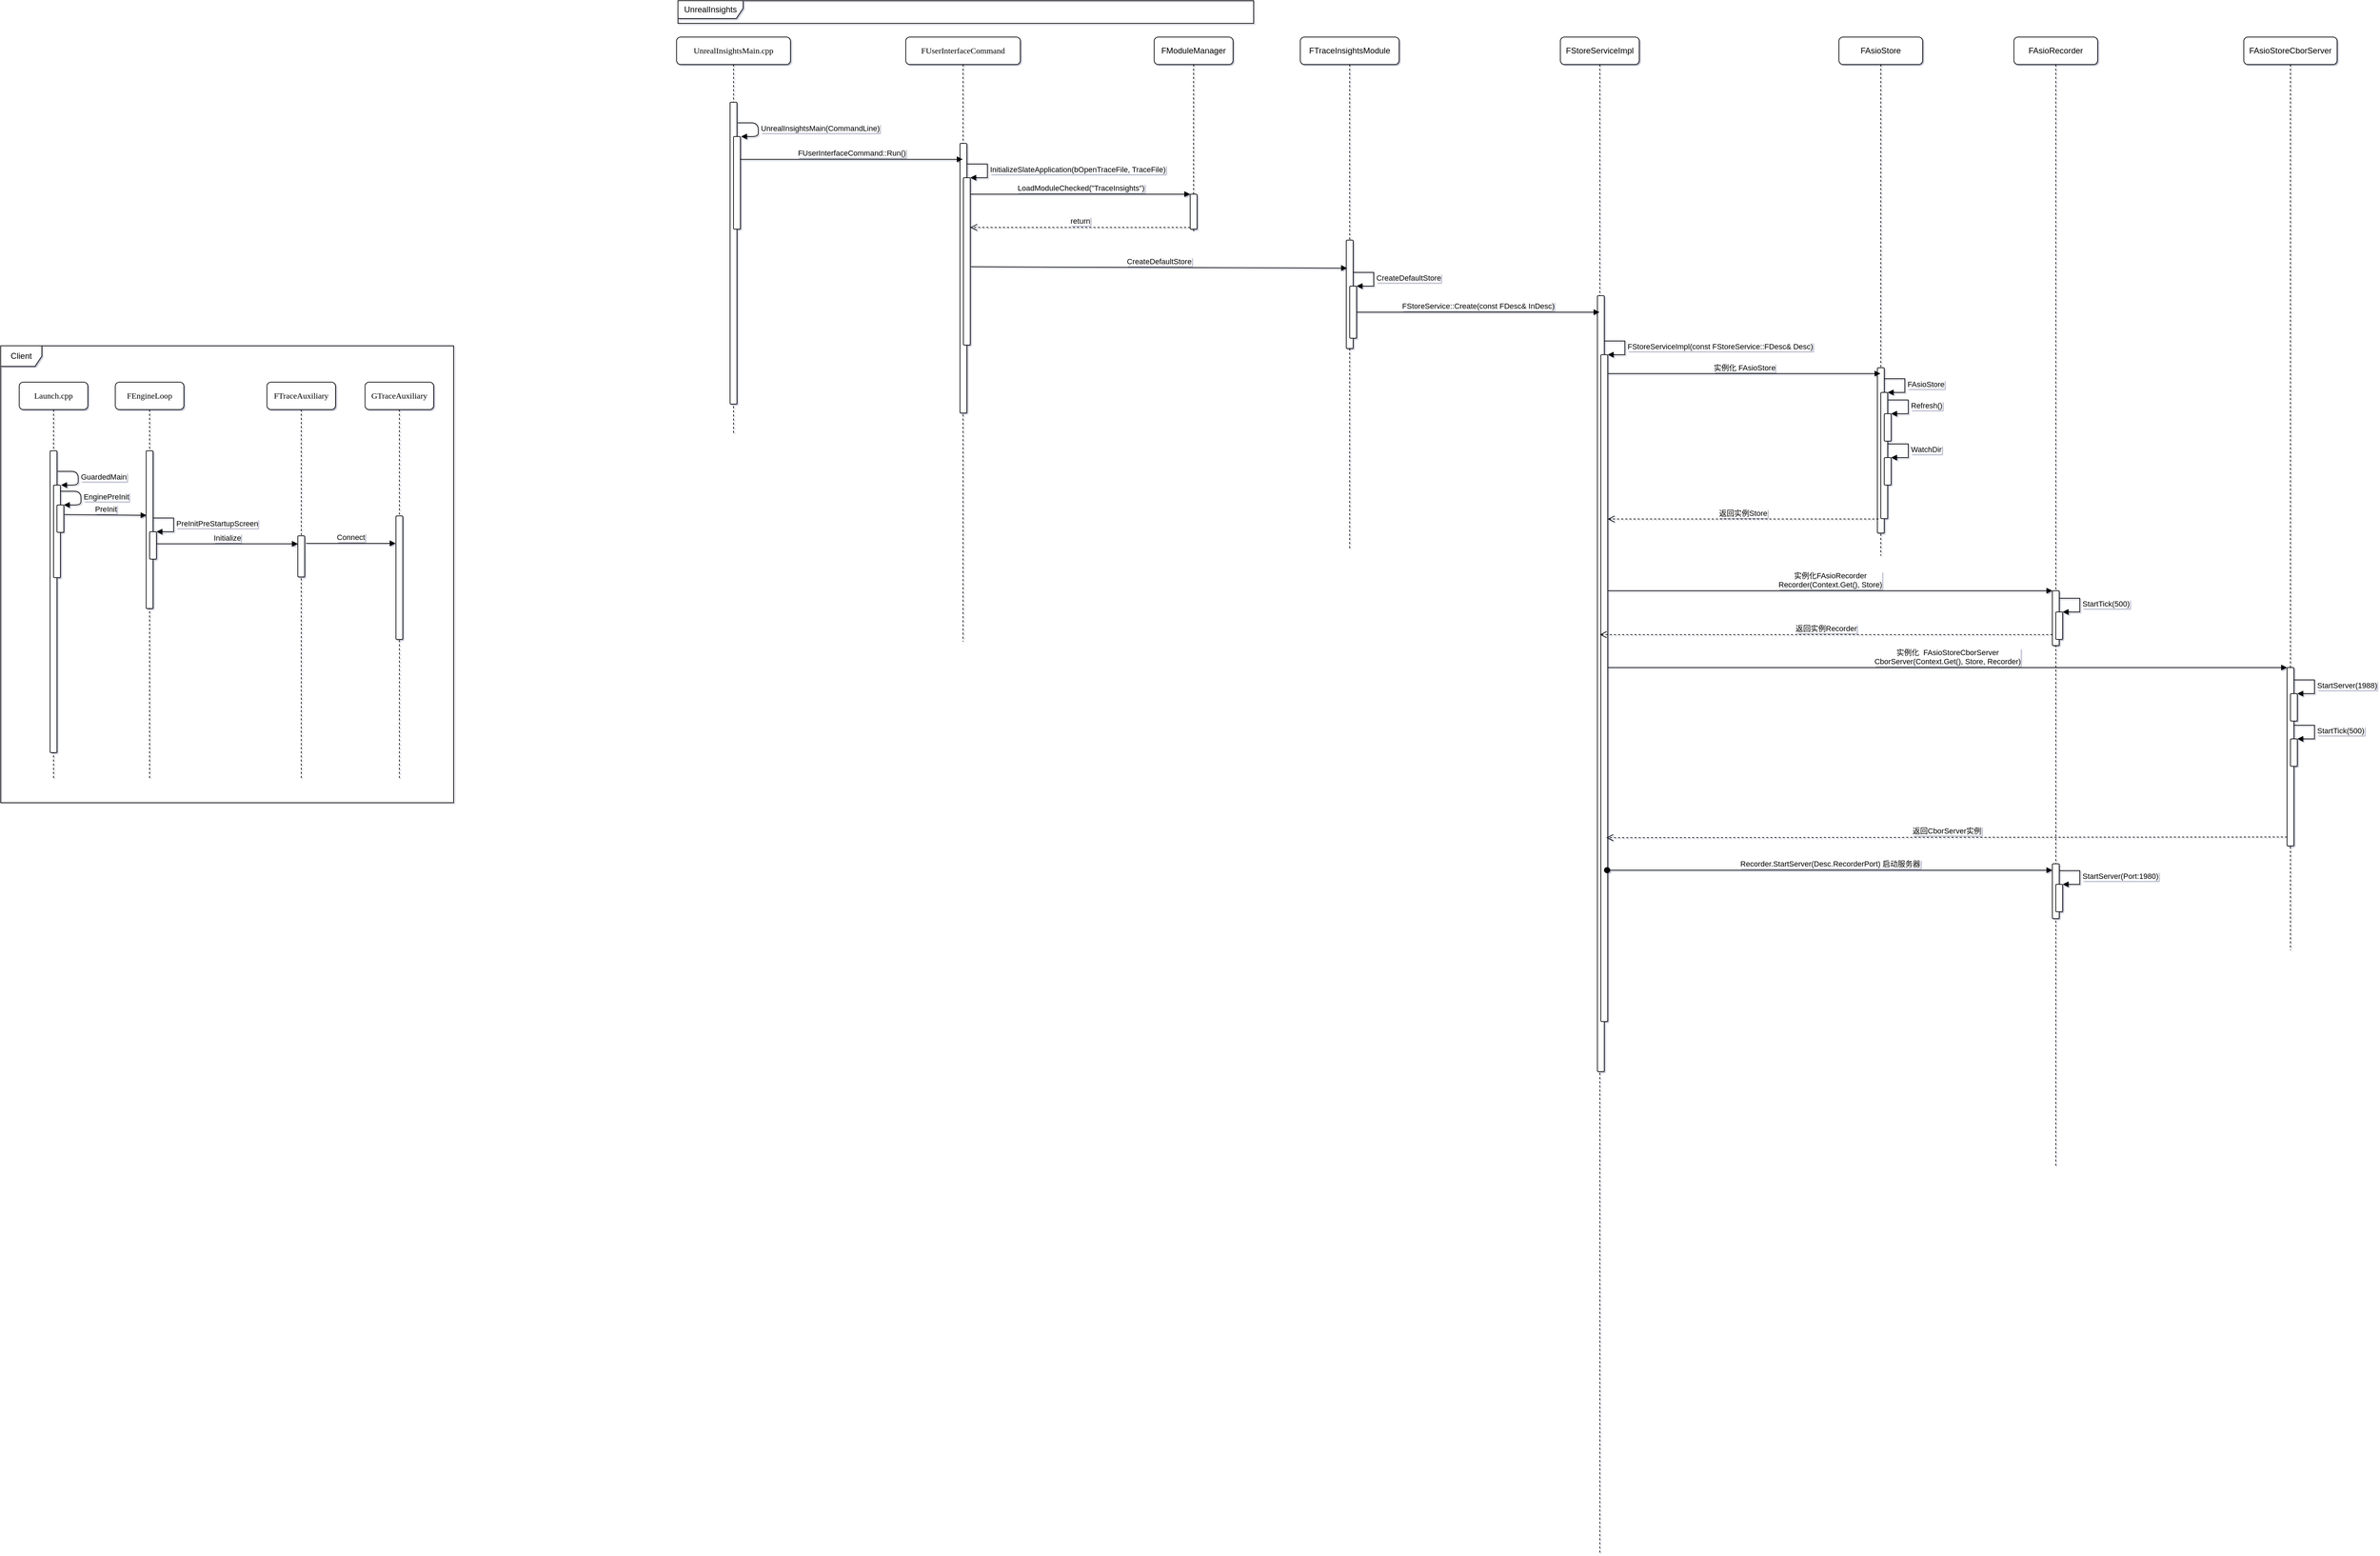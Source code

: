<mxfile version="14.6.13" type="device"><diagram name="Page-1" id="13e1069c-82ec-6db2-03f1-153e76fe0fe0"><mxGraphModel dx="2583" dy="2292" grid="0" gridSize="10" guides="1" tooltips="1" connect="1" arrows="1" fold="1" page="0" pageScale="1" pageWidth="1100" pageHeight="850" background="#FFFFFF" math="0" shadow="1"><root><mxCell id="0"/><mxCell id="1" parent="0"/><mxCell id="AoDnYQmJpQYlI27t1Mp_-46" value="UnrealInsights" style="shape=umlFrame;whiteSpace=wrap;html=1;rounded=1;width=95;height=26;" vertex="1" parent="1"><mxGeometry x="1060" y="-476" width="839" height="33" as="geometry"/></mxCell><mxCell id="7baba1c4bc27f4b0-2" value="FEngineLoop" style="shape=umlLifeline;perimeter=lifelinePerimeter;whiteSpace=wrap;html=1;container=1;collapsible=0;recursiveResize=0;outlineConnect=0;shadow=0;comic=0;labelBackgroundColor=none;strokeWidth=1;fontFamily=Verdana;fontSize=12;align=center;rounded=1;" parent="1" vertex="1"><mxGeometry x="240" y="80" width="100" height="580" as="geometry"/></mxCell><mxCell id="7baba1c4bc27f4b0-10" value="" style="html=1;points=[];perimeter=orthogonalPerimeter;shadow=0;comic=0;labelBackgroundColor=none;strokeWidth=1;fontFamily=Verdana;fontSize=12;align=center;rounded=1;" parent="7baba1c4bc27f4b0-2" vertex="1"><mxGeometry x="45" y="100" width="10" height="230" as="geometry"/></mxCell><mxCell id="AoDnYQmJpQYlI27t1Mp_-21" value="" style="html=1;points=[];perimeter=orthogonalPerimeter;rounded=1;" vertex="1" parent="7baba1c4bc27f4b0-2"><mxGeometry x="50" y="218" width="10" height="40" as="geometry"/></mxCell><mxCell id="AoDnYQmJpQYlI27t1Mp_-22" value="PreInitPreStartupScreen" style="edgeStyle=orthogonalEdgeStyle;html=1;align=left;spacingLeft=2;endArrow=block;rounded=0;entryX=1;entryY=0;" edge="1" target="AoDnYQmJpQYlI27t1Mp_-21" parent="7baba1c4bc27f4b0-2"><mxGeometry relative="1" as="geometry"><mxPoint x="55" y="198" as="sourcePoint"/><Array as="points"><mxPoint x="85" y="198"/></Array></mxGeometry></mxCell><mxCell id="7baba1c4bc27f4b0-3" value="FTraceAuxiliary" style="shape=umlLifeline;perimeter=lifelinePerimeter;whiteSpace=wrap;html=1;container=1;collapsible=0;recursiveResize=0;outlineConnect=0;shadow=0;comic=0;labelBackgroundColor=none;strokeWidth=1;fontFamily=Verdana;fontSize=12;align=center;rounded=1;" parent="1" vertex="1"><mxGeometry x="461" y="80" width="100" height="580" as="geometry"/></mxCell><mxCell id="7baba1c4bc27f4b0-13" value="" style="html=1;points=[];perimeter=orthogonalPerimeter;shadow=0;comic=0;labelBackgroundColor=none;strokeWidth=1;fontFamily=Verdana;fontSize=12;align=center;rounded=1;" parent="7baba1c4bc27f4b0-3" vertex="1"><mxGeometry x="45" y="224" width="10" height="60" as="geometry"/></mxCell><mxCell id="7baba1c4bc27f4b0-4" value="GTraceAuxiliary" style="shape=umlLifeline;perimeter=lifelinePerimeter;whiteSpace=wrap;html=1;container=1;collapsible=0;recursiveResize=0;outlineConnect=0;shadow=0;comic=0;labelBackgroundColor=none;strokeWidth=1;fontFamily=Verdana;fontSize=12;align=center;rounded=1;" parent="1" vertex="1"><mxGeometry x="604" y="80" width="100" height="580" as="geometry"/></mxCell><mxCell id="7baba1c4bc27f4b0-8" value="Launch.cpp" style="shape=umlLifeline;perimeter=lifelinePerimeter;whiteSpace=wrap;html=1;container=1;collapsible=0;recursiveResize=0;outlineConnect=0;shadow=0;comic=0;labelBackgroundColor=none;strokeWidth=1;fontFamily=Verdana;fontSize=12;align=center;rounded=1;" parent="1" vertex="1"><mxGeometry x="100" y="80" width="100" height="580" as="geometry"/></mxCell><mxCell id="7baba1c4bc27f4b0-9" value="" style="html=1;points=[];perimeter=orthogonalPerimeter;shadow=0;comic=0;labelBackgroundColor=none;strokeWidth=1;fontFamily=Verdana;fontSize=12;align=center;rounded=1;" parent="7baba1c4bc27f4b0-8" vertex="1"><mxGeometry x="45" y="100" width="10" height="440" as="geometry"/></mxCell><mxCell id="AoDnYQmJpQYlI27t1Mp_-5" value="" style="html=1;points=[];perimeter=orthogonalPerimeter;rounded=1;" vertex="1" parent="7baba1c4bc27f4b0-8"><mxGeometry x="50" y="150" width="10" height="135" as="geometry"/></mxCell><mxCell id="AoDnYQmJpQYlI27t1Mp_-6" value="GuardedMain" style="edgeStyle=orthogonalEdgeStyle;html=1;align=left;spacingLeft=2;endArrow=block;entryX=1;entryY=0;" edge="1" parent="7baba1c4bc27f4b0-8"><mxGeometry relative="1" as="geometry"><mxPoint x="56" y="130" as="sourcePoint"/><Array as="points"><mxPoint x="86" y="130"/></Array><mxPoint x="61" y="150" as="targetPoint"/></mxGeometry></mxCell><mxCell id="AoDnYQmJpQYlI27t1Mp_-16" value="EnginePreInit" style="edgeStyle=orthogonalEdgeStyle;html=1;align=left;spacingLeft=2;endArrow=block;entryX=1;entryY=0;" edge="1" parent="7baba1c4bc27f4b0-8"><mxGeometry relative="1" as="geometry"><mxPoint x="60" y="159" as="sourcePoint"/><Array as="points"><mxPoint x="90" y="159"/></Array><mxPoint x="65" y="179" as="targetPoint"/></mxGeometry></mxCell><mxCell id="AoDnYQmJpQYlI27t1Mp_-17" value="" style="html=1;points=[];perimeter=orthogonalPerimeter;rounded=1;" vertex="1" parent="7baba1c4bc27f4b0-8"><mxGeometry x="55" y="179" width="10" height="40" as="geometry"/></mxCell><mxCell id="AoDnYQmJpQYlI27t1Mp_-23" value="PreInit" style="html=1;verticalAlign=bottom;endArrow=block;entryX=0.053;entryY=0.396;entryDx=0;entryDy=0;entryPerimeter=0;" edge="1" parent="7baba1c4bc27f4b0-8"><mxGeometry width="80" relative="1" as="geometry"><mxPoint x="66" y="193" as="sourcePoint"/><mxPoint x="185.53" y="194.08" as="targetPoint"/></mxGeometry></mxCell><mxCell id="7baba1c4bc27f4b0-16" value="" style="html=1;points=[];perimeter=orthogonalPerimeter;shadow=0;comic=0;labelBackgroundColor=none;strokeWidth=1;fontFamily=Verdana;fontSize=12;align=center;rounded=1;" parent="1" vertex="1"><mxGeometry x="649" y="275" width="10" height="180" as="geometry"/></mxCell><mxCell id="AoDnYQmJpQYlI27t1Mp_-26" value="Initialize" style="html=1;verticalAlign=bottom;endArrow=block;exitX=0.993;exitY=0.441;exitDx=0;exitDy=0;exitPerimeter=0;" edge="1" parent="1" source="AoDnYQmJpQYlI27t1Mp_-21" target="7baba1c4bc27f4b0-13"><mxGeometry width="80" relative="1" as="geometry"><mxPoint x="348" y="317" as="sourcePoint"/><mxPoint x="378" y="316" as="targetPoint"/></mxGeometry></mxCell><mxCell id="AoDnYQmJpQYlI27t1Mp_-27" value="Connect" style="html=1;verticalAlign=bottom;endArrow=block;entryX=-0.046;entryY=0.222;entryDx=0;entryDy=0;entryPerimeter=0;" edge="1" parent="1" target="7baba1c4bc27f4b0-16"><mxGeometry width="80" relative="1" as="geometry"><mxPoint x="518" y="315" as="sourcePoint"/><mxPoint x="697" y="315" as="targetPoint"/></mxGeometry></mxCell><mxCell id="AoDnYQmJpQYlI27t1Mp_-28" value="Client" style="shape=umlFrame;whiteSpace=wrap;html=1;rounded=1;" vertex="1" parent="1"><mxGeometry x="73" y="27" width="660" height="666" as="geometry"/></mxCell><mxCell id="AoDnYQmJpQYlI27t1Mp_-29" value="FUserInterfaceCommand" style="shape=umlLifeline;perimeter=lifelinePerimeter;whiteSpace=wrap;html=1;container=1;collapsible=0;recursiveResize=0;outlineConnect=0;shadow=0;comic=0;labelBackgroundColor=none;strokeWidth=1;fontFamily=Verdana;fontSize=12;align=center;rounded=1;" vertex="1" parent="1"><mxGeometry x="1392" y="-423" width="167" height="881" as="geometry"/></mxCell><mxCell id="AoDnYQmJpQYlI27t1Mp_-30" value="" style="html=1;points=[];perimeter=orthogonalPerimeter;shadow=0;comic=0;labelBackgroundColor=none;strokeWidth=1;fontFamily=Verdana;fontSize=12;align=center;rounded=1;" vertex="1" parent="AoDnYQmJpQYlI27t1Mp_-29"><mxGeometry x="79" y="155" width="10" height="393" as="geometry"/></mxCell><mxCell id="AoDnYQmJpQYlI27t1Mp_-56" value="" style="html=1;points=[];perimeter=orthogonalPerimeter;rounded=1;" vertex="1" parent="AoDnYQmJpQYlI27t1Mp_-29"><mxGeometry x="84" y="205" width="10" height="244" as="geometry"/></mxCell><mxCell id="AoDnYQmJpQYlI27t1Mp_-57" value="InitializeSlateApplication(bOpenTraceFile, TraceFile)" style="edgeStyle=orthogonalEdgeStyle;html=1;align=left;spacingLeft=2;endArrow=block;rounded=0;entryX=1;entryY=0;" edge="1" target="AoDnYQmJpQYlI27t1Mp_-56" parent="AoDnYQmJpQYlI27t1Mp_-29"><mxGeometry relative="1" as="geometry"><mxPoint x="89" y="185" as="sourcePoint"/><Array as="points"><mxPoint x="119" y="185"/></Array></mxGeometry></mxCell><mxCell id="AoDnYQmJpQYlI27t1Mp_-36" value="UnrealInsightsMain.cpp" style="shape=umlLifeline;perimeter=lifelinePerimeter;whiteSpace=wrap;html=1;container=1;collapsible=0;recursiveResize=0;outlineConnect=0;shadow=0;comic=0;labelBackgroundColor=none;strokeWidth=1;fontFamily=Verdana;fontSize=12;align=center;rounded=1;" vertex="1" parent="1"><mxGeometry x="1058" y="-423" width="166" height="580" as="geometry"/></mxCell><mxCell id="AoDnYQmJpQYlI27t1Mp_-37" value="" style="html=1;points=[];perimeter=orthogonalPerimeter;shadow=0;comic=0;labelBackgroundColor=none;strokeWidth=1;fontFamily=Verdana;fontSize=12;align=center;rounded=1;" vertex="1" parent="AoDnYQmJpQYlI27t1Mp_-36"><mxGeometry x="78" y="95" width="10" height="440" as="geometry"/></mxCell><mxCell id="AoDnYQmJpQYlI27t1Mp_-38" value="" style="html=1;points=[];perimeter=orthogonalPerimeter;rounded=1;" vertex="1" parent="AoDnYQmJpQYlI27t1Mp_-36"><mxGeometry x="83" y="145" width="10" height="135" as="geometry"/></mxCell><mxCell id="AoDnYQmJpQYlI27t1Mp_-39" value="UnrealInsightsMain(CommandLine)" style="edgeStyle=orthogonalEdgeStyle;html=1;align=left;spacingLeft=2;endArrow=block;entryX=1;entryY=0;" edge="1" parent="AoDnYQmJpQYlI27t1Mp_-36"><mxGeometry relative="1" as="geometry"><mxPoint x="89" y="125" as="sourcePoint"/><Array as="points"><mxPoint x="119" y="125"/></Array><mxPoint x="94" y="145" as="targetPoint"/></mxGeometry></mxCell><mxCell id="AoDnYQmJpQYlI27t1Mp_-47" value="FUserInterfaceCommand::Run()" style="html=1;verticalAlign=bottom;endArrow=block;exitX=0.933;exitY=0.246;exitDx=0;exitDy=0;exitPerimeter=0;" edge="1" parent="1" source="AoDnYQmJpQYlI27t1Mp_-38" target="AoDnYQmJpQYlI27t1Mp_-29"><mxGeometry width="80" relative="1" as="geometry"><mxPoint x="1165" y="-244" as="sourcePoint"/><mxPoint x="1421" y="-228" as="targetPoint"/></mxGeometry></mxCell><mxCell id="AoDnYQmJpQYlI27t1Mp_-50" value="FModuleManager" style="shape=umlLifeline;perimeter=lifelinePerimeter;whiteSpace=wrap;html=1;container=1;collapsible=0;recursiveResize=0;outlineConnect=0;rounded=1;" vertex="1" parent="1"><mxGeometry x="1754" y="-423" width="115" height="286" as="geometry"/></mxCell><mxCell id="AoDnYQmJpQYlI27t1Mp_-53" value="" style="html=1;points=[];perimeter=orthogonalPerimeter;rounded=1;" vertex="1" parent="AoDnYQmJpQYlI27t1Mp_-50"><mxGeometry x="52.5" y="229" width="10" height="51" as="geometry"/></mxCell><mxCell id="AoDnYQmJpQYlI27t1Mp_-54" value="LoadModuleChecked(&quot;TraceInsights&quot;)" style="html=1;verticalAlign=bottom;endArrow=block;entryX=0;entryY=0;" edge="1" target="AoDnYQmJpQYlI27t1Mp_-53" parent="1"><mxGeometry relative="1" as="geometry"><mxPoint x="1486" y="-194" as="sourcePoint"/></mxGeometry></mxCell><mxCell id="AoDnYQmJpQYlI27t1Mp_-55" value="return" style="html=1;verticalAlign=bottom;endArrow=open;dashed=1;endSize=8;exitX=0;exitY=0.95;" edge="1" source="AoDnYQmJpQYlI27t1Mp_-53" parent="1" target="AoDnYQmJpQYlI27t1Mp_-56"><mxGeometry relative="1" as="geometry"><mxPoint x="1565" y="-123" as="targetPoint"/></mxGeometry></mxCell><mxCell id="AoDnYQmJpQYlI27t1Mp_-58" value="FTraceInsightsModule" style="shape=umlLifeline;perimeter=lifelinePerimeter;whiteSpace=wrap;html=1;container=1;collapsible=0;recursiveResize=0;outlineConnect=0;rounded=1;" vertex="1" parent="1"><mxGeometry x="1967" y="-423" width="144" height="745" as="geometry"/></mxCell><mxCell id="AoDnYQmJpQYlI27t1Mp_-59" value="" style="html=1;points=[];perimeter=orthogonalPerimeter;rounded=1;" vertex="1" parent="AoDnYQmJpQYlI27t1Mp_-58"><mxGeometry x="67" y="296" width="10" height="158" as="geometry"/></mxCell><mxCell id="AoDnYQmJpQYlI27t1Mp_-61" value="" style="html=1;points=[];perimeter=orthogonalPerimeter;rounded=1;" vertex="1" parent="AoDnYQmJpQYlI27t1Mp_-58"><mxGeometry x="72" y="363" width="10" height="76" as="geometry"/></mxCell><mxCell id="AoDnYQmJpQYlI27t1Mp_-62" value="CreateDefaultStore" style="edgeStyle=orthogonalEdgeStyle;html=1;align=left;spacingLeft=2;endArrow=block;rounded=0;entryX=1;entryY=0;" edge="1" target="AoDnYQmJpQYlI27t1Mp_-61" parent="AoDnYQmJpQYlI27t1Mp_-58"><mxGeometry relative="1" as="geometry"><mxPoint x="77" y="343" as="sourcePoint"/><Array as="points"><mxPoint x="107" y="343"/></Array></mxGeometry></mxCell><mxCell id="AoDnYQmJpQYlI27t1Mp_-60" value="CreateDefaultStore" style="html=1;verticalAlign=bottom;endArrow=block;entryX=0.1;entryY=0.258;entryDx=0;entryDy=0;entryPerimeter=0;exitX=1.1;exitY=0.532;exitDx=0;exitDy=0;exitPerimeter=0;" edge="1" parent="1" source="AoDnYQmJpQYlI27t1Mp_-56" target="AoDnYQmJpQYlI27t1Mp_-59"><mxGeometry width="80" relative="1" as="geometry"><mxPoint x="1490" y="-86" as="sourcePoint"/><mxPoint x="1563" y="-84" as="targetPoint"/></mxGeometry></mxCell><mxCell id="AoDnYQmJpQYlI27t1Mp_-63" value="FStoreServiceImpl" style="shape=umlLifeline;perimeter=lifelinePerimeter;whiteSpace=wrap;html=1;container=1;collapsible=0;recursiveResize=0;outlineConnect=0;rounded=1;" vertex="1" parent="1"><mxGeometry x="2346" y="-423" width="115" height="2209" as="geometry"/></mxCell><mxCell id="AoDnYQmJpQYlI27t1Mp_-64" value="" style="html=1;points=[];perimeter=orthogonalPerimeter;rounded=1;" vertex="1" parent="AoDnYQmJpQYlI27t1Mp_-63"><mxGeometry x="54" y="377" width="10" height="1131" as="geometry"/></mxCell><mxCell id="AoDnYQmJpQYlI27t1Mp_-65" value="" style="html=1;points=[];perimeter=orthogonalPerimeter;rounded=1;" vertex="1" parent="AoDnYQmJpQYlI27t1Mp_-63"><mxGeometry x="59" y="463" width="10" height="972" as="geometry"/></mxCell><mxCell id="AoDnYQmJpQYlI27t1Mp_-66" value="FStoreServiceImpl(const FStoreService::FDesc&amp;amp; Desc)" style="edgeStyle=orthogonalEdgeStyle;html=1;align=left;spacingLeft=2;endArrow=block;rounded=0;entryX=1;entryY=0;" edge="1" target="AoDnYQmJpQYlI27t1Mp_-65" parent="AoDnYQmJpQYlI27t1Mp_-63"><mxGeometry relative="1" as="geometry"><mxPoint x="64" y="443" as="sourcePoint"/><Array as="points"><mxPoint x="94" y="443"/></Array></mxGeometry></mxCell><mxCell id="AoDnYQmJpQYlI27t1Mp_-67" value="FAsioStore" style="shape=umlLifeline;perimeter=lifelinePerimeter;whiteSpace=wrap;html=1;container=1;collapsible=0;recursiveResize=0;outlineConnect=0;rounded=1;" vertex="1" parent="1"><mxGeometry x="2752" y="-423" width="122" height="756" as="geometry"/></mxCell><mxCell id="AoDnYQmJpQYlI27t1Mp_-71" value="" style="html=1;points=[];perimeter=orthogonalPerimeter;rounded=1;" vertex="1" parent="AoDnYQmJpQYlI27t1Mp_-67"><mxGeometry x="56" y="482" width="10" height="241" as="geometry"/></mxCell><mxCell id="AoDnYQmJpQYlI27t1Mp_-73" value="" style="html=1;points=[];perimeter=orthogonalPerimeter;rounded=1;" vertex="1" parent="AoDnYQmJpQYlI27t1Mp_-67"><mxGeometry x="61" y="518" width="10" height="184" as="geometry"/></mxCell><mxCell id="AoDnYQmJpQYlI27t1Mp_-74" value="FAsioStore" style="edgeStyle=orthogonalEdgeStyle;html=1;align=left;spacingLeft=2;endArrow=block;rounded=0;entryX=1;entryY=0;" edge="1" target="AoDnYQmJpQYlI27t1Mp_-73" parent="AoDnYQmJpQYlI27t1Mp_-67"><mxGeometry relative="1" as="geometry"><mxPoint x="66" y="498" as="sourcePoint"/><Array as="points"><mxPoint x="96" y="498"/></Array></mxGeometry></mxCell><mxCell id="AoDnYQmJpQYlI27t1Mp_-75" value="" style="html=1;points=[];perimeter=orthogonalPerimeter;rounded=1;" vertex="1" parent="AoDnYQmJpQYlI27t1Mp_-67"><mxGeometry x="66" y="613" width="10" height="40" as="geometry"/></mxCell><mxCell id="AoDnYQmJpQYlI27t1Mp_-76" value="WatchDir" style="edgeStyle=orthogonalEdgeStyle;html=1;align=left;spacingLeft=2;endArrow=block;rounded=0;entryX=1;entryY=0;" edge="1" target="AoDnYQmJpQYlI27t1Mp_-75" parent="AoDnYQmJpQYlI27t1Mp_-67"><mxGeometry relative="1" as="geometry"><mxPoint x="71" y="593" as="sourcePoint"/><Array as="points"><mxPoint x="101" y="593"/></Array></mxGeometry></mxCell><mxCell id="AoDnYQmJpQYlI27t1Mp_-77" value="" style="html=1;points=[];perimeter=orthogonalPerimeter;rounded=1;" vertex="1" parent="AoDnYQmJpQYlI27t1Mp_-67"><mxGeometry x="66" y="549" width="10" height="40" as="geometry"/></mxCell><mxCell id="AoDnYQmJpQYlI27t1Mp_-78" value="Refresh()" style="edgeStyle=orthogonalEdgeStyle;html=1;align=left;spacingLeft=2;endArrow=block;rounded=0;entryX=1;entryY=0;" edge="1" target="AoDnYQmJpQYlI27t1Mp_-77" parent="AoDnYQmJpQYlI27t1Mp_-67"><mxGeometry relative="1" as="geometry"><mxPoint x="71" y="529" as="sourcePoint"/><Array as="points"><mxPoint x="101" y="529"/></Array></mxGeometry></mxCell><mxCell id="AoDnYQmJpQYlI27t1Mp_-68" value="FStoreService::Create(const FDesc&amp;amp; InDesc)" style="html=1;verticalAlign=bottom;endArrow=block;" edge="1" parent="1" source="AoDnYQmJpQYlI27t1Mp_-61" target="AoDnYQmJpQYlI27t1Mp_-63"><mxGeometry width="80" relative="1" as="geometry"><mxPoint x="2074" y="-34" as="sourcePoint"/><mxPoint x="2154" y="-34" as="targetPoint"/></mxGeometry></mxCell><mxCell id="AoDnYQmJpQYlI27t1Mp_-69" value="FAsioRecorder" style="shape=umlLifeline;perimeter=lifelinePerimeter;whiteSpace=wrap;html=1;container=1;collapsible=0;recursiveResize=0;outlineConnect=0;rounded=1;" vertex="1" parent="1"><mxGeometry x="3007" y="-423" width="122" height="1645" as="geometry"/></mxCell><mxCell id="AoDnYQmJpQYlI27t1Mp_-82" value="" style="html=1;points=[];perimeter=orthogonalPerimeter;rounded=1;" vertex="1" parent="AoDnYQmJpQYlI27t1Mp_-69"><mxGeometry x="56" y="807" width="10" height="80" as="geometry"/></mxCell><mxCell id="AoDnYQmJpQYlI27t1Mp_-85" value="" style="html=1;points=[];perimeter=orthogonalPerimeter;rounded=1;" vertex="1" parent="AoDnYQmJpQYlI27t1Mp_-69"><mxGeometry x="61" y="838" width="10" height="40" as="geometry"/></mxCell><mxCell id="AoDnYQmJpQYlI27t1Mp_-86" value="StartTick(500)" style="edgeStyle=orthogonalEdgeStyle;html=1;align=left;spacingLeft=2;endArrow=block;rounded=0;entryX=1;entryY=0;" edge="1" target="AoDnYQmJpQYlI27t1Mp_-85" parent="AoDnYQmJpQYlI27t1Mp_-69"><mxGeometry relative="1" as="geometry"><mxPoint x="66" y="818" as="sourcePoint"/><Array as="points"><mxPoint x="96" y="818"/></Array></mxGeometry></mxCell><mxCell id="AoDnYQmJpQYlI27t1Mp_-96" value="" style="html=1;points=[];perimeter=orthogonalPerimeter;rounded=1;" vertex="1" parent="AoDnYQmJpQYlI27t1Mp_-69"><mxGeometry x="56" y="1205" width="10" height="80" as="geometry"/></mxCell><mxCell id="AoDnYQmJpQYlI27t1Mp_-98" value="" style="html=1;points=[];perimeter=orthogonalPerimeter;rounded=1;" vertex="1" parent="AoDnYQmJpQYlI27t1Mp_-69"><mxGeometry x="61" y="1235" width="10" height="40" as="geometry"/></mxCell><mxCell id="AoDnYQmJpQYlI27t1Mp_-99" value="StartServer(Port:1980)" style="edgeStyle=orthogonalEdgeStyle;html=1;align=left;spacingLeft=2;endArrow=block;rounded=0;entryX=1;entryY=0;" edge="1" target="AoDnYQmJpQYlI27t1Mp_-98" parent="AoDnYQmJpQYlI27t1Mp_-69"><mxGeometry relative="1" as="geometry"><mxPoint x="66" y="1215" as="sourcePoint"/><Array as="points"><mxPoint x="96" y="1215"/></Array></mxGeometry></mxCell><mxCell id="AoDnYQmJpQYlI27t1Mp_-70" value="FAsioStoreCborServer" style="shape=umlLifeline;perimeter=lifelinePerimeter;whiteSpace=wrap;html=1;container=1;collapsible=0;recursiveResize=0;outlineConnect=0;rounded=1;" vertex="1" parent="1"><mxGeometry x="3342" y="-423" width="136" height="1331" as="geometry"/></mxCell><mxCell id="AoDnYQmJpQYlI27t1Mp_-88" value="" style="html=1;points=[];perimeter=orthogonalPerimeter;rounded=1;" vertex="1" parent="AoDnYQmJpQYlI27t1Mp_-70"><mxGeometry x="63" y="919" width="10" height="260" as="geometry"/></mxCell><mxCell id="AoDnYQmJpQYlI27t1Mp_-92" value="" style="html=1;points=[];perimeter=orthogonalPerimeter;rounded=1;" vertex="1" parent="AoDnYQmJpQYlI27t1Mp_-70"><mxGeometry x="68" y="957" width="10" height="40" as="geometry"/></mxCell><mxCell id="AoDnYQmJpQYlI27t1Mp_-93" value="StartServer(1988)" style="edgeStyle=orthogonalEdgeStyle;html=1;align=left;spacingLeft=2;endArrow=block;rounded=0;entryX=1;entryY=0;" edge="1" target="AoDnYQmJpQYlI27t1Mp_-92" parent="AoDnYQmJpQYlI27t1Mp_-70"><mxGeometry relative="1" as="geometry"><mxPoint x="73" y="937" as="sourcePoint"/><Array as="points"><mxPoint x="103" y="937"/></Array></mxGeometry></mxCell><mxCell id="AoDnYQmJpQYlI27t1Mp_-94" value="" style="html=1;points=[];perimeter=orthogonalPerimeter;rounded=1;" vertex="1" parent="AoDnYQmJpQYlI27t1Mp_-70"><mxGeometry x="68" y="1023" width="10" height="40" as="geometry"/></mxCell><mxCell id="AoDnYQmJpQYlI27t1Mp_-95" value="StartTick(500)" style="edgeStyle=orthogonalEdgeStyle;html=1;align=left;spacingLeft=2;endArrow=block;rounded=0;entryX=1;entryY=0;" edge="1" target="AoDnYQmJpQYlI27t1Mp_-94" parent="AoDnYQmJpQYlI27t1Mp_-70"><mxGeometry relative="1" as="geometry"><mxPoint x="73" y="1003" as="sourcePoint"/><Array as="points"><mxPoint x="103" y="1003"/></Array></mxGeometry></mxCell><mxCell id="AoDnYQmJpQYlI27t1Mp_-72" value="实例化&amp;nbsp;FAsioStore" style="html=1;verticalAlign=bottom;endArrow=block;" edge="1" parent="1" target="AoDnYQmJpQYlI27t1Mp_-67"><mxGeometry width="80" relative="1" as="geometry"><mxPoint x="2415" y="67.5" as="sourcePoint"/><mxPoint x="2703" y="83" as="targetPoint"/></mxGeometry></mxCell><mxCell id="AoDnYQmJpQYlI27t1Mp_-79" value="返回实例Store" style="html=1;verticalAlign=bottom;endArrow=open;dashed=1;endSize=8;exitX=0.16;exitY=0.915;exitDx=0;exitDy=0;exitPerimeter=0;" edge="1" parent="1" source="AoDnYQmJpQYlI27t1Mp_-71" target="AoDnYQmJpQYlI27t1Mp_-65"><mxGeometry relative="1" as="geometry"><mxPoint x="2773" y="111" as="sourcePoint"/><mxPoint x="2486" y="301" as="targetPoint"/></mxGeometry></mxCell><mxCell id="AoDnYQmJpQYlI27t1Mp_-83" value="实例化FAsioRecorder&lt;br&gt;Recorder(Context.Get(), Store)" style="html=1;verticalAlign=bottom;endArrow=block;entryX=0;entryY=0;" edge="1" target="AoDnYQmJpQYlI27t1Mp_-82" parent="1" source="AoDnYQmJpQYlI27t1Mp_-65"><mxGeometry relative="1" as="geometry"><mxPoint x="2993" y="384" as="sourcePoint"/></mxGeometry></mxCell><mxCell id="AoDnYQmJpQYlI27t1Mp_-84" value="返回实例Recorder" style="html=1;verticalAlign=bottom;endArrow=open;dashed=1;endSize=8;exitX=0;exitY=0.95;" edge="1" parent="1" target="AoDnYQmJpQYlI27t1Mp_-63"><mxGeometry relative="1" as="geometry"><mxPoint x="2416" y="549.304" as="targetPoint"/><mxPoint x="3063" y="448" as="sourcePoint"/></mxGeometry></mxCell><mxCell id="AoDnYQmJpQYlI27t1Mp_-89" value="实例化&amp;nbsp;&amp;nbsp;FAsioStoreCborServer&lt;br&gt;CborServer(Context.Get(), Store, Recorder)" style="html=1;verticalAlign=bottom;endArrow=block;entryX=0;entryY=0;" edge="1" target="AoDnYQmJpQYlI27t1Mp_-88" parent="1" source="AoDnYQmJpQYlI27t1Mp_-65"><mxGeometry relative="1" as="geometry"><mxPoint x="3216" y="496" as="sourcePoint"/></mxGeometry></mxCell><mxCell id="AoDnYQmJpQYlI27t1Mp_-90" value="返回CborServer实例" style="html=1;verticalAlign=bottom;endArrow=open;dashed=1;endSize=8;exitX=0;exitY=0.95;" edge="1" source="AoDnYQmJpQYlI27t1Mp_-88" parent="1"><mxGeometry relative="1" as="geometry"><mxPoint x="2413" y="744" as="targetPoint"/></mxGeometry></mxCell><mxCell id="AoDnYQmJpQYlI27t1Mp_-97" value="Recorder.StartServer(Desc.RecorderPort) 启动服务器" style="html=1;verticalAlign=bottom;startArrow=oval;endArrow=block;startSize=8;exitX=0.912;exitY=0.773;exitDx=0;exitDy=0;exitPerimeter=0;" edge="1" target="AoDnYQmJpQYlI27t1Mp_-96" parent="1" source="AoDnYQmJpQYlI27t1Mp_-65"><mxGeometry relative="1" as="geometry"><mxPoint x="2441" y="792" as="sourcePoint"/></mxGeometry></mxCell></root></mxGraphModel></diagram></mxfile>